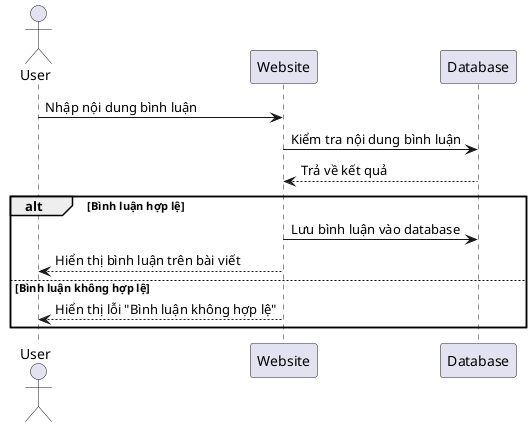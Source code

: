 @startuml
actor User
participant "Website" as System
participant "Database" as DB

User -> System : Nhập nội dung bình luận
System -> DB : Kiểm tra nội dung bình luận
DB --> System : Trả về kết quả

alt Bình luận hợp lệ
    System -> DB : Lưu bình luận vào database
    System --> User : Hiển thị bình luận trên bài viết
else Bình luận không hợp lệ
    System --> User : Hiển thị lỗi "Bình luận không hợp lệ"
end
@enduml
